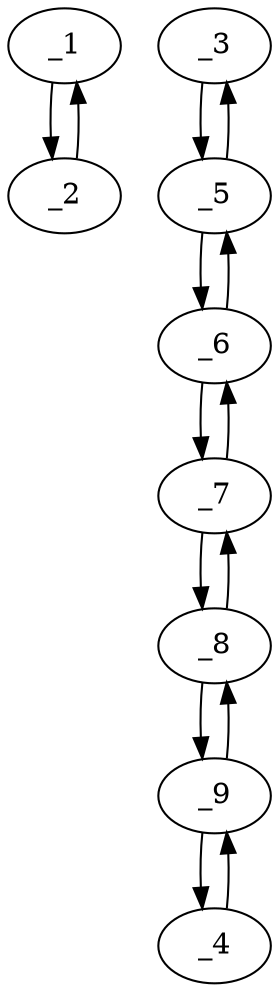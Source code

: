 digraph f1901_05 {
	_1	 [x="49.000000",
		y="98.000000"];
	_2	 [x="56.000000",
		y="114.000000"];
	_1 -> _2	 [angle="1.158386",
		orient="0.916157"];
	_2 -> _1	 [angle="-1.983207",
		orient="-0.916157"];
	_3	 [x="128.000000",
		y="126.000000"];
	_5	 [x="118.000000",
		y="134.000000"];
	_3 -> _5	 [angle="2.466852",
		orient="0.624695"];
	_4	 [x="78.000000",
		y="186.000000"];
	_9	 [x="76.000000",
		y="168.000000"];
	_4 -> _9	 [angle="-1.681454",
		orient="-0.993884"];
	_5 -> _3	 [angle="-0.674741",
		orient="-0.624695"];
	_6	 [x="100.000000",
		y="137.000000"];
	_5 -> _6	 [angle="2.976444",
		orient="0.164399"];
	_6 -> _5	 [angle="-0.165149",
		orient="-0.164399"];
	_7	 [x="90.000000",
		y="147.000000"];
	_6 -> _7	 [angle="2.356194",
		orient="0.707107"];
	_7 -> _6	 [angle="-0.785398",
		orient="-0.707107"];
	_8	 [x="73.000000",
		y="150.000000"];
	_7 -> _8	 [angle="2.966920",
		orient="0.173785"];
	_8 -> _7	 [angle="-0.174672",
		orient="-0.173785"];
	_8 -> _9	 [angle="1.405648",
		orient="0.986394"];
	_9 -> _4	 [angle="1.460139",
		orient="0.993884"];
	_9 -> _8	 [angle="-1.735945",
		orient="-0.986394"];
}
